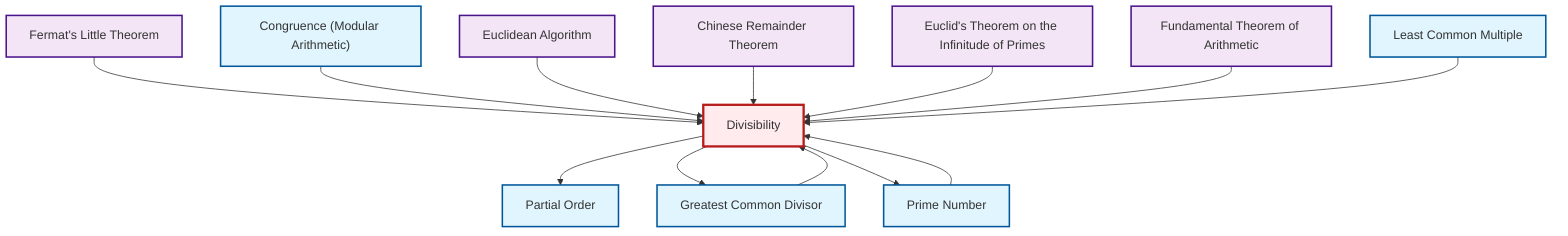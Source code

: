 graph TD
    classDef definition fill:#e1f5fe,stroke:#01579b,stroke-width:2px
    classDef theorem fill:#f3e5f5,stroke:#4a148c,stroke-width:2px
    classDef axiom fill:#fff3e0,stroke:#e65100,stroke-width:2px
    classDef example fill:#e8f5e9,stroke:#1b5e20,stroke-width:2px
    classDef current fill:#ffebee,stroke:#b71c1c,stroke-width:3px
    def-partial-order["Partial Order"]:::definition
    def-lcm["Least Common Multiple"]:::definition
    def-prime["Prime Number"]:::definition
    thm-fundamental-arithmetic["Fundamental Theorem of Arithmetic"]:::theorem
    thm-euclidean-algorithm["Euclidean Algorithm"]:::theorem
    def-congruence["Congruence (Modular Arithmetic)"]:::definition
    def-gcd["Greatest Common Divisor"]:::definition
    def-divisibility["Divisibility"]:::definition
    thm-fermat-little["Fermat's Little Theorem"]:::theorem
    thm-chinese-remainder["Chinese Remainder Theorem"]:::theorem
    thm-euclid-infinitude-primes["Euclid's Theorem on the Infinitude of Primes"]:::theorem
    thm-fermat-little --> def-divisibility
    def-congruence --> def-divisibility
    def-prime --> def-divisibility
    def-divisibility --> def-partial-order
    thm-euclidean-algorithm --> def-divisibility
    def-divisibility --> def-gcd
    thm-chinese-remainder --> def-divisibility
    thm-euclid-infinitude-primes --> def-divisibility
    def-gcd --> def-divisibility
    thm-fundamental-arithmetic --> def-divisibility
    def-lcm --> def-divisibility
    def-divisibility --> def-prime
    class def-divisibility current
